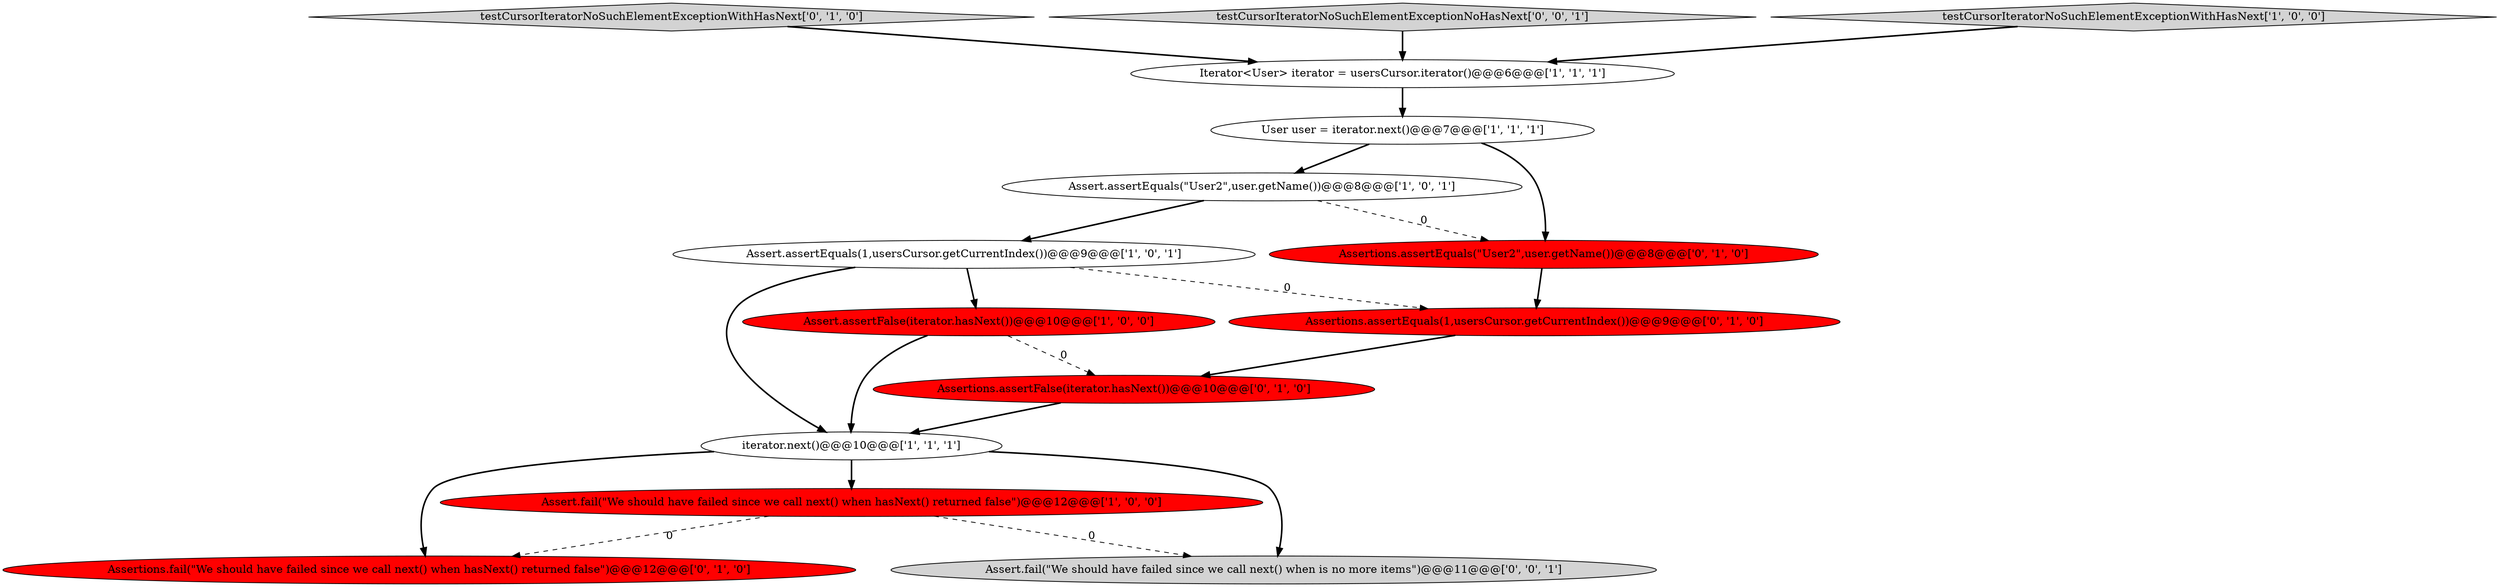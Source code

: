 digraph {
11 [style = filled, label = "Assertions.fail(\"We should have failed since we call next() when hasNext() returned false\")@@@12@@@['0', '1', '0']", fillcolor = red, shape = ellipse image = "AAA1AAABBB2BBB"];
6 [style = filled, label = "Assert.assertEquals(1,usersCursor.getCurrentIndex())@@@9@@@['1', '0', '1']", fillcolor = white, shape = ellipse image = "AAA0AAABBB1BBB"];
12 [style = filled, label = "testCursorIteratorNoSuchElementExceptionWithHasNext['0', '1', '0']", fillcolor = lightgray, shape = diamond image = "AAA0AAABBB2BBB"];
13 [style = filled, label = "Assert.fail(\"We should have failed since we call next() when is no more items\")@@@11@@@['0', '0', '1']", fillcolor = lightgray, shape = ellipse image = "AAA0AAABBB3BBB"];
7 [style = filled, label = "Iterator<User> iterator = usersCursor.iterator()@@@6@@@['1', '1', '1']", fillcolor = white, shape = ellipse image = "AAA0AAABBB1BBB"];
8 [style = filled, label = "Assertions.assertEquals(1,usersCursor.getCurrentIndex())@@@9@@@['0', '1', '0']", fillcolor = red, shape = ellipse image = "AAA1AAABBB2BBB"];
5 [style = filled, label = "Assert.fail(\"We should have failed since we call next() when hasNext() returned false\")@@@12@@@['1', '0', '0']", fillcolor = red, shape = ellipse image = "AAA1AAABBB1BBB"];
2 [style = filled, label = "Assert.assertEquals(\"User2\",user.getName())@@@8@@@['1', '0', '1']", fillcolor = white, shape = ellipse image = "AAA0AAABBB1BBB"];
9 [style = filled, label = "Assertions.assertEquals(\"User2\",user.getName())@@@8@@@['0', '1', '0']", fillcolor = red, shape = ellipse image = "AAA1AAABBB2BBB"];
3 [style = filled, label = "iterator.next()@@@10@@@['1', '1', '1']", fillcolor = white, shape = ellipse image = "AAA0AAABBB1BBB"];
1 [style = filled, label = "User user = iterator.next()@@@7@@@['1', '1', '1']", fillcolor = white, shape = ellipse image = "AAA0AAABBB1BBB"];
14 [style = filled, label = "testCursorIteratorNoSuchElementExceptionNoHasNext['0', '0', '1']", fillcolor = lightgray, shape = diamond image = "AAA0AAABBB3BBB"];
10 [style = filled, label = "Assertions.assertFalse(iterator.hasNext())@@@10@@@['0', '1', '0']", fillcolor = red, shape = ellipse image = "AAA1AAABBB2BBB"];
0 [style = filled, label = "Assert.assertFalse(iterator.hasNext())@@@10@@@['1', '0', '0']", fillcolor = red, shape = ellipse image = "AAA1AAABBB1BBB"];
4 [style = filled, label = "testCursorIteratorNoSuchElementExceptionWithHasNext['1', '0', '0']", fillcolor = lightgray, shape = diamond image = "AAA0AAABBB1BBB"];
5->13 [style = dashed, label="0"];
0->3 [style = bold, label=""];
6->3 [style = bold, label=""];
8->10 [style = bold, label=""];
6->8 [style = dashed, label="0"];
7->1 [style = bold, label=""];
2->6 [style = bold, label=""];
3->11 [style = bold, label=""];
10->3 [style = bold, label=""];
6->0 [style = bold, label=""];
9->8 [style = bold, label=""];
12->7 [style = bold, label=""];
0->10 [style = dashed, label="0"];
4->7 [style = bold, label=""];
1->9 [style = bold, label=""];
14->7 [style = bold, label=""];
3->5 [style = bold, label=""];
5->11 [style = dashed, label="0"];
2->9 [style = dashed, label="0"];
3->13 [style = bold, label=""];
1->2 [style = bold, label=""];
}

